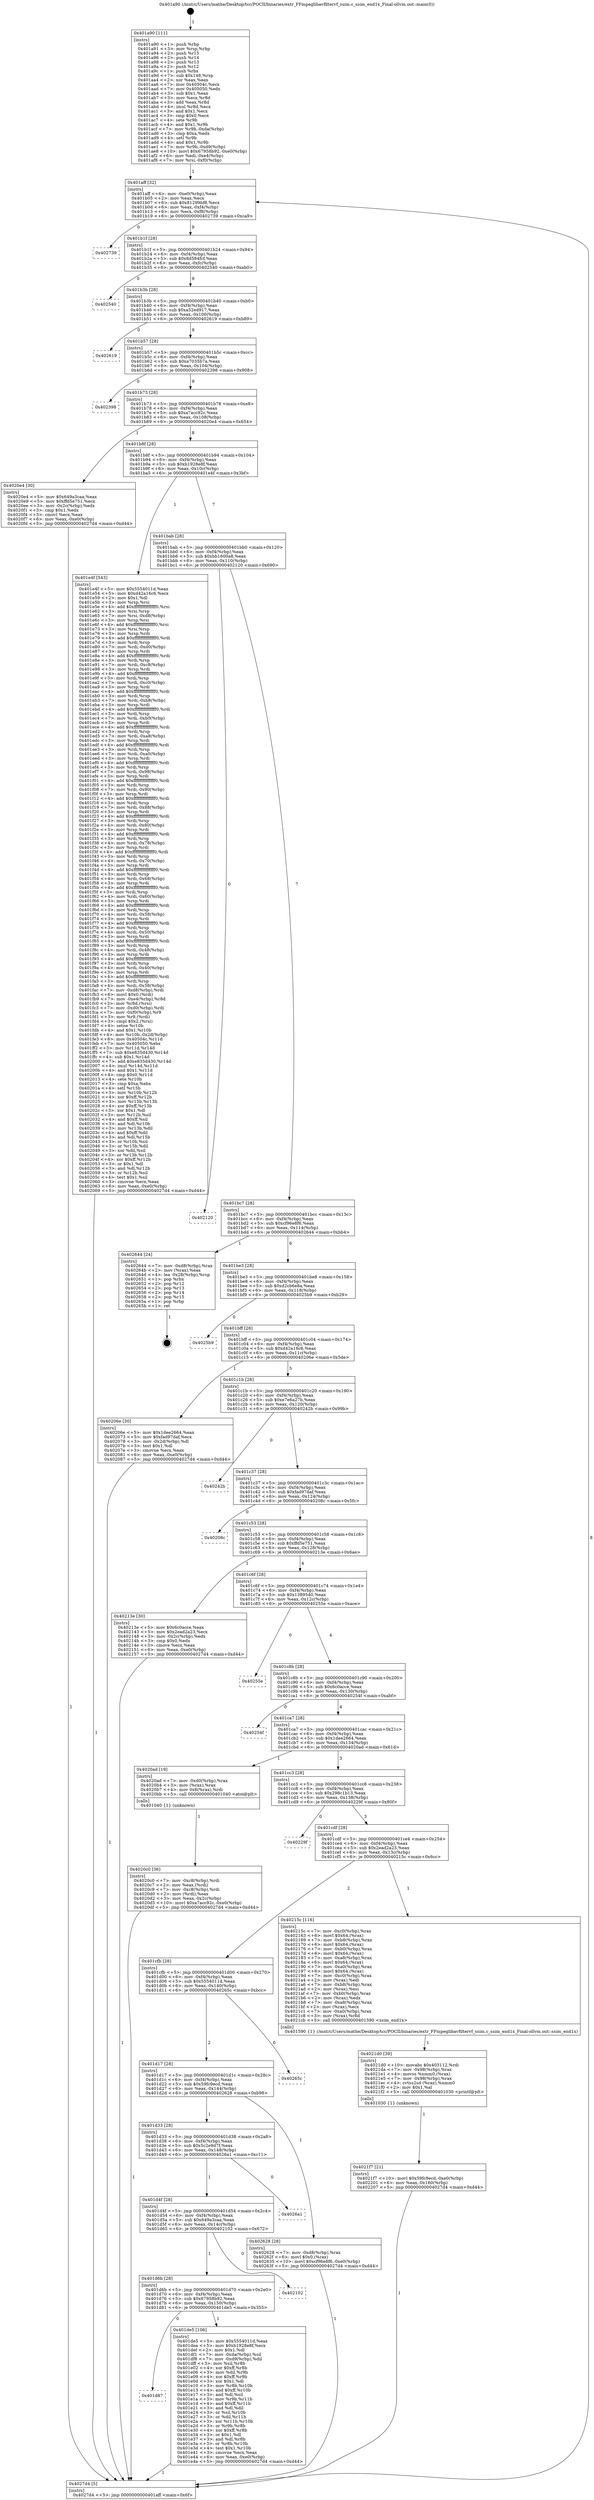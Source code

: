 digraph "0x401a90" {
  label = "0x401a90 (/mnt/c/Users/mathe/Desktop/tcc/POCII/binaries/extr_FFmpeglibavfiltervf_ssim.c_ssim_end1x_Final-ollvm.out::main(0))"
  labelloc = "t"
  node[shape=record]

  Entry [label="",width=0.3,height=0.3,shape=circle,fillcolor=black,style=filled]
  "0x401aff" [label="{
     0x401aff [32]\l
     | [instrs]\l
     &nbsp;&nbsp;0x401aff \<+6\>: mov -0xe0(%rbp),%eax\l
     &nbsp;&nbsp;0x401b05 \<+2\>: mov %eax,%ecx\l
     &nbsp;&nbsp;0x401b07 \<+6\>: sub $0x81299bf8,%ecx\l
     &nbsp;&nbsp;0x401b0d \<+6\>: mov %eax,-0xf4(%rbp)\l
     &nbsp;&nbsp;0x401b13 \<+6\>: mov %ecx,-0xf8(%rbp)\l
     &nbsp;&nbsp;0x401b19 \<+6\>: je 0000000000402739 \<main+0xca9\>\l
  }"]
  "0x402739" [label="{
     0x402739\l
  }", style=dashed]
  "0x401b1f" [label="{
     0x401b1f [28]\l
     | [instrs]\l
     &nbsp;&nbsp;0x401b1f \<+5\>: jmp 0000000000401b24 \<main+0x94\>\l
     &nbsp;&nbsp;0x401b24 \<+6\>: mov -0xf4(%rbp),%eax\l
     &nbsp;&nbsp;0x401b2a \<+5\>: sub $0x8d584fcf,%eax\l
     &nbsp;&nbsp;0x401b2f \<+6\>: mov %eax,-0xfc(%rbp)\l
     &nbsp;&nbsp;0x401b35 \<+6\>: je 0000000000402540 \<main+0xab0\>\l
  }"]
  Exit [label="",width=0.3,height=0.3,shape=circle,fillcolor=black,style=filled,peripheries=2]
  "0x402540" [label="{
     0x402540\l
  }", style=dashed]
  "0x401b3b" [label="{
     0x401b3b [28]\l
     | [instrs]\l
     &nbsp;&nbsp;0x401b3b \<+5\>: jmp 0000000000401b40 \<main+0xb0\>\l
     &nbsp;&nbsp;0x401b40 \<+6\>: mov -0xf4(%rbp),%eax\l
     &nbsp;&nbsp;0x401b46 \<+5\>: sub $0xa52ed917,%eax\l
     &nbsp;&nbsp;0x401b4b \<+6\>: mov %eax,-0x100(%rbp)\l
     &nbsp;&nbsp;0x401b51 \<+6\>: je 0000000000402619 \<main+0xb89\>\l
  }"]
  "0x4021f7" [label="{
     0x4021f7 [21]\l
     | [instrs]\l
     &nbsp;&nbsp;0x4021f7 \<+10\>: movl $0x59fc9ecd,-0xe0(%rbp)\l
     &nbsp;&nbsp;0x402201 \<+6\>: mov %eax,-0x160(%rbp)\l
     &nbsp;&nbsp;0x402207 \<+5\>: jmp 00000000004027d4 \<main+0xd44\>\l
  }"]
  "0x402619" [label="{
     0x402619\l
  }", style=dashed]
  "0x401b57" [label="{
     0x401b57 [28]\l
     | [instrs]\l
     &nbsp;&nbsp;0x401b57 \<+5\>: jmp 0000000000401b5c \<main+0xcc\>\l
     &nbsp;&nbsp;0x401b5c \<+6\>: mov -0xf4(%rbp),%eax\l
     &nbsp;&nbsp;0x401b62 \<+5\>: sub $0xa7035b7a,%eax\l
     &nbsp;&nbsp;0x401b67 \<+6\>: mov %eax,-0x104(%rbp)\l
     &nbsp;&nbsp;0x401b6d \<+6\>: je 0000000000402398 \<main+0x908\>\l
  }"]
  "0x4021d0" [label="{
     0x4021d0 [39]\l
     | [instrs]\l
     &nbsp;&nbsp;0x4021d0 \<+10\>: movabs $0x403112,%rdi\l
     &nbsp;&nbsp;0x4021da \<+7\>: mov -0x98(%rbp),%rax\l
     &nbsp;&nbsp;0x4021e1 \<+4\>: movss %xmm0,(%rax)\l
     &nbsp;&nbsp;0x4021e5 \<+7\>: mov -0x98(%rbp),%rax\l
     &nbsp;&nbsp;0x4021ec \<+4\>: cvtss2sd (%rax),%xmm0\l
     &nbsp;&nbsp;0x4021f0 \<+2\>: mov $0x1,%al\l
     &nbsp;&nbsp;0x4021f2 \<+5\>: call 0000000000401030 \<printf@plt\>\l
     | [calls]\l
     &nbsp;&nbsp;0x401030 \{1\} (unknown)\l
  }"]
  "0x402398" [label="{
     0x402398\l
  }", style=dashed]
  "0x401b73" [label="{
     0x401b73 [28]\l
     | [instrs]\l
     &nbsp;&nbsp;0x401b73 \<+5\>: jmp 0000000000401b78 \<main+0xe8\>\l
     &nbsp;&nbsp;0x401b78 \<+6\>: mov -0xf4(%rbp),%eax\l
     &nbsp;&nbsp;0x401b7e \<+5\>: sub $0xa7acc92c,%eax\l
     &nbsp;&nbsp;0x401b83 \<+6\>: mov %eax,-0x108(%rbp)\l
     &nbsp;&nbsp;0x401b89 \<+6\>: je 00000000004020e4 \<main+0x654\>\l
  }"]
  "0x4020c0" [label="{
     0x4020c0 [36]\l
     | [instrs]\l
     &nbsp;&nbsp;0x4020c0 \<+7\>: mov -0xc8(%rbp),%rdi\l
     &nbsp;&nbsp;0x4020c7 \<+2\>: mov %eax,(%rdi)\l
     &nbsp;&nbsp;0x4020c9 \<+7\>: mov -0xc8(%rbp),%rdi\l
     &nbsp;&nbsp;0x4020d0 \<+2\>: mov (%rdi),%eax\l
     &nbsp;&nbsp;0x4020d2 \<+3\>: mov %eax,-0x2c(%rbp)\l
     &nbsp;&nbsp;0x4020d5 \<+10\>: movl $0xa7acc92c,-0xe0(%rbp)\l
     &nbsp;&nbsp;0x4020df \<+5\>: jmp 00000000004027d4 \<main+0xd44\>\l
  }"]
  "0x4020e4" [label="{
     0x4020e4 [30]\l
     | [instrs]\l
     &nbsp;&nbsp;0x4020e4 \<+5\>: mov $0x649a3caa,%eax\l
     &nbsp;&nbsp;0x4020e9 \<+5\>: mov $0xffd5e751,%ecx\l
     &nbsp;&nbsp;0x4020ee \<+3\>: mov -0x2c(%rbp),%edx\l
     &nbsp;&nbsp;0x4020f1 \<+3\>: cmp $0x1,%edx\l
     &nbsp;&nbsp;0x4020f4 \<+3\>: cmovl %ecx,%eax\l
     &nbsp;&nbsp;0x4020f7 \<+6\>: mov %eax,-0xe0(%rbp)\l
     &nbsp;&nbsp;0x4020fd \<+5\>: jmp 00000000004027d4 \<main+0xd44\>\l
  }"]
  "0x401b8f" [label="{
     0x401b8f [28]\l
     | [instrs]\l
     &nbsp;&nbsp;0x401b8f \<+5\>: jmp 0000000000401b94 \<main+0x104\>\l
     &nbsp;&nbsp;0x401b94 \<+6\>: mov -0xf4(%rbp),%eax\l
     &nbsp;&nbsp;0x401b9a \<+5\>: sub $0xb1928e8f,%eax\l
     &nbsp;&nbsp;0x401b9f \<+6\>: mov %eax,-0x10c(%rbp)\l
     &nbsp;&nbsp;0x401ba5 \<+6\>: je 0000000000401e4f \<main+0x3bf\>\l
  }"]
  "0x401a90" [label="{
     0x401a90 [111]\l
     | [instrs]\l
     &nbsp;&nbsp;0x401a90 \<+1\>: push %rbp\l
     &nbsp;&nbsp;0x401a91 \<+3\>: mov %rsp,%rbp\l
     &nbsp;&nbsp;0x401a94 \<+2\>: push %r15\l
     &nbsp;&nbsp;0x401a96 \<+2\>: push %r14\l
     &nbsp;&nbsp;0x401a98 \<+2\>: push %r13\l
     &nbsp;&nbsp;0x401a9a \<+2\>: push %r12\l
     &nbsp;&nbsp;0x401a9c \<+1\>: push %rbx\l
     &nbsp;&nbsp;0x401a9d \<+7\>: sub $0x148,%rsp\l
     &nbsp;&nbsp;0x401aa4 \<+2\>: xor %eax,%eax\l
     &nbsp;&nbsp;0x401aa6 \<+7\>: mov 0x40504c,%ecx\l
     &nbsp;&nbsp;0x401aad \<+7\>: mov 0x405050,%edx\l
     &nbsp;&nbsp;0x401ab4 \<+3\>: sub $0x1,%eax\l
     &nbsp;&nbsp;0x401ab7 \<+3\>: mov %ecx,%r8d\l
     &nbsp;&nbsp;0x401aba \<+3\>: add %eax,%r8d\l
     &nbsp;&nbsp;0x401abd \<+4\>: imul %r8d,%ecx\l
     &nbsp;&nbsp;0x401ac1 \<+3\>: and $0x1,%ecx\l
     &nbsp;&nbsp;0x401ac4 \<+3\>: cmp $0x0,%ecx\l
     &nbsp;&nbsp;0x401ac7 \<+4\>: sete %r9b\l
     &nbsp;&nbsp;0x401acb \<+4\>: and $0x1,%r9b\l
     &nbsp;&nbsp;0x401acf \<+7\>: mov %r9b,-0xda(%rbp)\l
     &nbsp;&nbsp;0x401ad6 \<+3\>: cmp $0xa,%edx\l
     &nbsp;&nbsp;0x401ad9 \<+4\>: setl %r9b\l
     &nbsp;&nbsp;0x401add \<+4\>: and $0x1,%r9b\l
     &nbsp;&nbsp;0x401ae1 \<+7\>: mov %r9b,-0xd9(%rbp)\l
     &nbsp;&nbsp;0x401ae8 \<+10\>: movl $0x67958b92,-0xe0(%rbp)\l
     &nbsp;&nbsp;0x401af2 \<+6\>: mov %edi,-0xe4(%rbp)\l
     &nbsp;&nbsp;0x401af8 \<+7\>: mov %rsi,-0xf0(%rbp)\l
  }"]
  "0x401e4f" [label="{
     0x401e4f [543]\l
     | [instrs]\l
     &nbsp;&nbsp;0x401e4f \<+5\>: mov $0x5554011d,%eax\l
     &nbsp;&nbsp;0x401e54 \<+5\>: mov $0xd42a16c6,%ecx\l
     &nbsp;&nbsp;0x401e59 \<+2\>: mov $0x1,%dl\l
     &nbsp;&nbsp;0x401e5b \<+3\>: mov %rsp,%rsi\l
     &nbsp;&nbsp;0x401e5e \<+4\>: add $0xfffffffffffffff0,%rsi\l
     &nbsp;&nbsp;0x401e62 \<+3\>: mov %rsi,%rsp\l
     &nbsp;&nbsp;0x401e65 \<+7\>: mov %rsi,-0xd8(%rbp)\l
     &nbsp;&nbsp;0x401e6c \<+3\>: mov %rsp,%rsi\l
     &nbsp;&nbsp;0x401e6f \<+4\>: add $0xfffffffffffffff0,%rsi\l
     &nbsp;&nbsp;0x401e73 \<+3\>: mov %rsi,%rsp\l
     &nbsp;&nbsp;0x401e76 \<+3\>: mov %rsp,%rdi\l
     &nbsp;&nbsp;0x401e79 \<+4\>: add $0xfffffffffffffff0,%rdi\l
     &nbsp;&nbsp;0x401e7d \<+3\>: mov %rdi,%rsp\l
     &nbsp;&nbsp;0x401e80 \<+7\>: mov %rdi,-0xd0(%rbp)\l
     &nbsp;&nbsp;0x401e87 \<+3\>: mov %rsp,%rdi\l
     &nbsp;&nbsp;0x401e8a \<+4\>: add $0xfffffffffffffff0,%rdi\l
     &nbsp;&nbsp;0x401e8e \<+3\>: mov %rdi,%rsp\l
     &nbsp;&nbsp;0x401e91 \<+7\>: mov %rdi,-0xc8(%rbp)\l
     &nbsp;&nbsp;0x401e98 \<+3\>: mov %rsp,%rdi\l
     &nbsp;&nbsp;0x401e9b \<+4\>: add $0xfffffffffffffff0,%rdi\l
     &nbsp;&nbsp;0x401e9f \<+3\>: mov %rdi,%rsp\l
     &nbsp;&nbsp;0x401ea2 \<+7\>: mov %rdi,-0xc0(%rbp)\l
     &nbsp;&nbsp;0x401ea9 \<+3\>: mov %rsp,%rdi\l
     &nbsp;&nbsp;0x401eac \<+4\>: add $0xfffffffffffffff0,%rdi\l
     &nbsp;&nbsp;0x401eb0 \<+3\>: mov %rdi,%rsp\l
     &nbsp;&nbsp;0x401eb3 \<+7\>: mov %rdi,-0xb8(%rbp)\l
     &nbsp;&nbsp;0x401eba \<+3\>: mov %rsp,%rdi\l
     &nbsp;&nbsp;0x401ebd \<+4\>: add $0xfffffffffffffff0,%rdi\l
     &nbsp;&nbsp;0x401ec1 \<+3\>: mov %rdi,%rsp\l
     &nbsp;&nbsp;0x401ec4 \<+7\>: mov %rdi,-0xb0(%rbp)\l
     &nbsp;&nbsp;0x401ecb \<+3\>: mov %rsp,%rdi\l
     &nbsp;&nbsp;0x401ece \<+4\>: add $0xfffffffffffffff0,%rdi\l
     &nbsp;&nbsp;0x401ed2 \<+3\>: mov %rdi,%rsp\l
     &nbsp;&nbsp;0x401ed5 \<+7\>: mov %rdi,-0xa8(%rbp)\l
     &nbsp;&nbsp;0x401edc \<+3\>: mov %rsp,%rdi\l
     &nbsp;&nbsp;0x401edf \<+4\>: add $0xfffffffffffffff0,%rdi\l
     &nbsp;&nbsp;0x401ee3 \<+3\>: mov %rdi,%rsp\l
     &nbsp;&nbsp;0x401ee6 \<+7\>: mov %rdi,-0xa0(%rbp)\l
     &nbsp;&nbsp;0x401eed \<+3\>: mov %rsp,%rdi\l
     &nbsp;&nbsp;0x401ef0 \<+4\>: add $0xfffffffffffffff0,%rdi\l
     &nbsp;&nbsp;0x401ef4 \<+3\>: mov %rdi,%rsp\l
     &nbsp;&nbsp;0x401ef7 \<+7\>: mov %rdi,-0x98(%rbp)\l
     &nbsp;&nbsp;0x401efe \<+3\>: mov %rsp,%rdi\l
     &nbsp;&nbsp;0x401f01 \<+4\>: add $0xfffffffffffffff0,%rdi\l
     &nbsp;&nbsp;0x401f05 \<+3\>: mov %rdi,%rsp\l
     &nbsp;&nbsp;0x401f08 \<+7\>: mov %rdi,-0x90(%rbp)\l
     &nbsp;&nbsp;0x401f0f \<+3\>: mov %rsp,%rdi\l
     &nbsp;&nbsp;0x401f12 \<+4\>: add $0xfffffffffffffff0,%rdi\l
     &nbsp;&nbsp;0x401f16 \<+3\>: mov %rdi,%rsp\l
     &nbsp;&nbsp;0x401f19 \<+7\>: mov %rdi,-0x88(%rbp)\l
     &nbsp;&nbsp;0x401f20 \<+3\>: mov %rsp,%rdi\l
     &nbsp;&nbsp;0x401f23 \<+4\>: add $0xfffffffffffffff0,%rdi\l
     &nbsp;&nbsp;0x401f27 \<+3\>: mov %rdi,%rsp\l
     &nbsp;&nbsp;0x401f2a \<+4\>: mov %rdi,-0x80(%rbp)\l
     &nbsp;&nbsp;0x401f2e \<+3\>: mov %rsp,%rdi\l
     &nbsp;&nbsp;0x401f31 \<+4\>: add $0xfffffffffffffff0,%rdi\l
     &nbsp;&nbsp;0x401f35 \<+3\>: mov %rdi,%rsp\l
     &nbsp;&nbsp;0x401f38 \<+4\>: mov %rdi,-0x78(%rbp)\l
     &nbsp;&nbsp;0x401f3c \<+3\>: mov %rsp,%rdi\l
     &nbsp;&nbsp;0x401f3f \<+4\>: add $0xfffffffffffffff0,%rdi\l
     &nbsp;&nbsp;0x401f43 \<+3\>: mov %rdi,%rsp\l
     &nbsp;&nbsp;0x401f46 \<+4\>: mov %rdi,-0x70(%rbp)\l
     &nbsp;&nbsp;0x401f4a \<+3\>: mov %rsp,%rdi\l
     &nbsp;&nbsp;0x401f4d \<+4\>: add $0xfffffffffffffff0,%rdi\l
     &nbsp;&nbsp;0x401f51 \<+3\>: mov %rdi,%rsp\l
     &nbsp;&nbsp;0x401f54 \<+4\>: mov %rdi,-0x68(%rbp)\l
     &nbsp;&nbsp;0x401f58 \<+3\>: mov %rsp,%rdi\l
     &nbsp;&nbsp;0x401f5b \<+4\>: add $0xfffffffffffffff0,%rdi\l
     &nbsp;&nbsp;0x401f5f \<+3\>: mov %rdi,%rsp\l
     &nbsp;&nbsp;0x401f62 \<+4\>: mov %rdi,-0x60(%rbp)\l
     &nbsp;&nbsp;0x401f66 \<+3\>: mov %rsp,%rdi\l
     &nbsp;&nbsp;0x401f69 \<+4\>: add $0xfffffffffffffff0,%rdi\l
     &nbsp;&nbsp;0x401f6d \<+3\>: mov %rdi,%rsp\l
     &nbsp;&nbsp;0x401f70 \<+4\>: mov %rdi,-0x58(%rbp)\l
     &nbsp;&nbsp;0x401f74 \<+3\>: mov %rsp,%rdi\l
     &nbsp;&nbsp;0x401f77 \<+4\>: add $0xfffffffffffffff0,%rdi\l
     &nbsp;&nbsp;0x401f7b \<+3\>: mov %rdi,%rsp\l
     &nbsp;&nbsp;0x401f7e \<+4\>: mov %rdi,-0x50(%rbp)\l
     &nbsp;&nbsp;0x401f82 \<+3\>: mov %rsp,%rdi\l
     &nbsp;&nbsp;0x401f85 \<+4\>: add $0xfffffffffffffff0,%rdi\l
     &nbsp;&nbsp;0x401f89 \<+3\>: mov %rdi,%rsp\l
     &nbsp;&nbsp;0x401f8c \<+4\>: mov %rdi,-0x48(%rbp)\l
     &nbsp;&nbsp;0x401f90 \<+3\>: mov %rsp,%rdi\l
     &nbsp;&nbsp;0x401f93 \<+4\>: add $0xfffffffffffffff0,%rdi\l
     &nbsp;&nbsp;0x401f97 \<+3\>: mov %rdi,%rsp\l
     &nbsp;&nbsp;0x401f9a \<+4\>: mov %rdi,-0x40(%rbp)\l
     &nbsp;&nbsp;0x401f9e \<+3\>: mov %rsp,%rdi\l
     &nbsp;&nbsp;0x401fa1 \<+4\>: add $0xfffffffffffffff0,%rdi\l
     &nbsp;&nbsp;0x401fa5 \<+3\>: mov %rdi,%rsp\l
     &nbsp;&nbsp;0x401fa8 \<+4\>: mov %rdi,-0x38(%rbp)\l
     &nbsp;&nbsp;0x401fac \<+7\>: mov -0xd8(%rbp),%rdi\l
     &nbsp;&nbsp;0x401fb3 \<+6\>: movl $0x0,(%rdi)\l
     &nbsp;&nbsp;0x401fb9 \<+7\>: mov -0xe4(%rbp),%r8d\l
     &nbsp;&nbsp;0x401fc0 \<+3\>: mov %r8d,(%rsi)\l
     &nbsp;&nbsp;0x401fc3 \<+7\>: mov -0xd0(%rbp),%rdi\l
     &nbsp;&nbsp;0x401fca \<+7\>: mov -0xf0(%rbp),%r9\l
     &nbsp;&nbsp;0x401fd1 \<+3\>: mov %r9,(%rdi)\l
     &nbsp;&nbsp;0x401fd4 \<+3\>: cmpl $0x2,(%rsi)\l
     &nbsp;&nbsp;0x401fd7 \<+4\>: setne %r10b\l
     &nbsp;&nbsp;0x401fdb \<+4\>: and $0x1,%r10b\l
     &nbsp;&nbsp;0x401fdf \<+4\>: mov %r10b,-0x2d(%rbp)\l
     &nbsp;&nbsp;0x401fe3 \<+8\>: mov 0x40504c,%r11d\l
     &nbsp;&nbsp;0x401feb \<+7\>: mov 0x405050,%ebx\l
     &nbsp;&nbsp;0x401ff2 \<+3\>: mov %r11d,%r14d\l
     &nbsp;&nbsp;0x401ff5 \<+7\>: sub $0xe835d430,%r14d\l
     &nbsp;&nbsp;0x401ffc \<+4\>: sub $0x1,%r14d\l
     &nbsp;&nbsp;0x402000 \<+7\>: add $0xe835d430,%r14d\l
     &nbsp;&nbsp;0x402007 \<+4\>: imul %r14d,%r11d\l
     &nbsp;&nbsp;0x40200b \<+4\>: and $0x1,%r11d\l
     &nbsp;&nbsp;0x40200f \<+4\>: cmp $0x0,%r11d\l
     &nbsp;&nbsp;0x402013 \<+4\>: sete %r10b\l
     &nbsp;&nbsp;0x402017 \<+3\>: cmp $0xa,%ebx\l
     &nbsp;&nbsp;0x40201a \<+4\>: setl %r15b\l
     &nbsp;&nbsp;0x40201e \<+3\>: mov %r10b,%r12b\l
     &nbsp;&nbsp;0x402021 \<+4\>: xor $0xff,%r12b\l
     &nbsp;&nbsp;0x402025 \<+3\>: mov %r15b,%r13b\l
     &nbsp;&nbsp;0x402028 \<+4\>: xor $0xff,%r13b\l
     &nbsp;&nbsp;0x40202c \<+3\>: xor $0x1,%dl\l
     &nbsp;&nbsp;0x40202f \<+3\>: mov %r12b,%sil\l
     &nbsp;&nbsp;0x402032 \<+4\>: and $0xff,%sil\l
     &nbsp;&nbsp;0x402036 \<+3\>: and %dl,%r10b\l
     &nbsp;&nbsp;0x402039 \<+3\>: mov %r13b,%dil\l
     &nbsp;&nbsp;0x40203c \<+4\>: and $0xff,%dil\l
     &nbsp;&nbsp;0x402040 \<+3\>: and %dl,%r15b\l
     &nbsp;&nbsp;0x402043 \<+3\>: or %r10b,%sil\l
     &nbsp;&nbsp;0x402046 \<+3\>: or %r15b,%dil\l
     &nbsp;&nbsp;0x402049 \<+3\>: xor %dil,%sil\l
     &nbsp;&nbsp;0x40204c \<+3\>: or %r13b,%r12b\l
     &nbsp;&nbsp;0x40204f \<+4\>: xor $0xff,%r12b\l
     &nbsp;&nbsp;0x402053 \<+3\>: or $0x1,%dl\l
     &nbsp;&nbsp;0x402056 \<+3\>: and %dl,%r12b\l
     &nbsp;&nbsp;0x402059 \<+3\>: or %r12b,%sil\l
     &nbsp;&nbsp;0x40205c \<+4\>: test $0x1,%sil\l
     &nbsp;&nbsp;0x402060 \<+3\>: cmovne %ecx,%eax\l
     &nbsp;&nbsp;0x402063 \<+6\>: mov %eax,-0xe0(%rbp)\l
     &nbsp;&nbsp;0x402069 \<+5\>: jmp 00000000004027d4 \<main+0xd44\>\l
  }"]
  "0x401bab" [label="{
     0x401bab [28]\l
     | [instrs]\l
     &nbsp;&nbsp;0x401bab \<+5\>: jmp 0000000000401bb0 \<main+0x120\>\l
     &nbsp;&nbsp;0x401bb0 \<+6\>: mov -0xf4(%rbp),%eax\l
     &nbsp;&nbsp;0x401bb6 \<+5\>: sub $0xbb1600a8,%eax\l
     &nbsp;&nbsp;0x401bbb \<+6\>: mov %eax,-0x110(%rbp)\l
     &nbsp;&nbsp;0x401bc1 \<+6\>: je 0000000000402120 \<main+0x690\>\l
  }"]
  "0x4027d4" [label="{
     0x4027d4 [5]\l
     | [instrs]\l
     &nbsp;&nbsp;0x4027d4 \<+5\>: jmp 0000000000401aff \<main+0x6f\>\l
  }"]
  "0x402120" [label="{
     0x402120\l
  }", style=dashed]
  "0x401bc7" [label="{
     0x401bc7 [28]\l
     | [instrs]\l
     &nbsp;&nbsp;0x401bc7 \<+5\>: jmp 0000000000401bcc \<main+0x13c\>\l
     &nbsp;&nbsp;0x401bcc \<+6\>: mov -0xf4(%rbp),%eax\l
     &nbsp;&nbsp;0x401bd2 \<+5\>: sub $0xcf96e8f6,%eax\l
     &nbsp;&nbsp;0x401bd7 \<+6\>: mov %eax,-0x114(%rbp)\l
     &nbsp;&nbsp;0x401bdd \<+6\>: je 0000000000402644 \<main+0xbb4\>\l
  }"]
  "0x401d87" [label="{
     0x401d87\l
  }", style=dashed]
  "0x402644" [label="{
     0x402644 [24]\l
     | [instrs]\l
     &nbsp;&nbsp;0x402644 \<+7\>: mov -0xd8(%rbp),%rax\l
     &nbsp;&nbsp;0x40264b \<+2\>: mov (%rax),%eax\l
     &nbsp;&nbsp;0x40264d \<+4\>: lea -0x28(%rbp),%rsp\l
     &nbsp;&nbsp;0x402651 \<+1\>: pop %rbx\l
     &nbsp;&nbsp;0x402652 \<+2\>: pop %r12\l
     &nbsp;&nbsp;0x402654 \<+2\>: pop %r13\l
     &nbsp;&nbsp;0x402656 \<+2\>: pop %r14\l
     &nbsp;&nbsp;0x402658 \<+2\>: pop %r15\l
     &nbsp;&nbsp;0x40265a \<+1\>: pop %rbp\l
     &nbsp;&nbsp;0x40265b \<+1\>: ret\l
  }"]
  "0x401be3" [label="{
     0x401be3 [28]\l
     | [instrs]\l
     &nbsp;&nbsp;0x401be3 \<+5\>: jmp 0000000000401be8 \<main+0x158\>\l
     &nbsp;&nbsp;0x401be8 \<+6\>: mov -0xf4(%rbp),%eax\l
     &nbsp;&nbsp;0x401bee \<+5\>: sub $0xd2cb6e8a,%eax\l
     &nbsp;&nbsp;0x401bf3 \<+6\>: mov %eax,-0x118(%rbp)\l
     &nbsp;&nbsp;0x401bf9 \<+6\>: je 00000000004025b9 \<main+0xb29\>\l
  }"]
  "0x401de5" [label="{
     0x401de5 [106]\l
     | [instrs]\l
     &nbsp;&nbsp;0x401de5 \<+5\>: mov $0x5554011d,%eax\l
     &nbsp;&nbsp;0x401dea \<+5\>: mov $0xb1928e8f,%ecx\l
     &nbsp;&nbsp;0x401def \<+2\>: mov $0x1,%dl\l
     &nbsp;&nbsp;0x401df1 \<+7\>: mov -0xda(%rbp),%sil\l
     &nbsp;&nbsp;0x401df8 \<+7\>: mov -0xd9(%rbp),%dil\l
     &nbsp;&nbsp;0x401dff \<+3\>: mov %sil,%r8b\l
     &nbsp;&nbsp;0x401e02 \<+4\>: xor $0xff,%r8b\l
     &nbsp;&nbsp;0x401e06 \<+3\>: mov %dil,%r9b\l
     &nbsp;&nbsp;0x401e09 \<+4\>: xor $0xff,%r9b\l
     &nbsp;&nbsp;0x401e0d \<+3\>: xor $0x1,%dl\l
     &nbsp;&nbsp;0x401e10 \<+3\>: mov %r8b,%r10b\l
     &nbsp;&nbsp;0x401e13 \<+4\>: and $0xff,%r10b\l
     &nbsp;&nbsp;0x401e17 \<+3\>: and %dl,%sil\l
     &nbsp;&nbsp;0x401e1a \<+3\>: mov %r9b,%r11b\l
     &nbsp;&nbsp;0x401e1d \<+4\>: and $0xff,%r11b\l
     &nbsp;&nbsp;0x401e21 \<+3\>: and %dl,%dil\l
     &nbsp;&nbsp;0x401e24 \<+3\>: or %sil,%r10b\l
     &nbsp;&nbsp;0x401e27 \<+3\>: or %dil,%r11b\l
     &nbsp;&nbsp;0x401e2a \<+3\>: xor %r11b,%r10b\l
     &nbsp;&nbsp;0x401e2d \<+3\>: or %r9b,%r8b\l
     &nbsp;&nbsp;0x401e30 \<+4\>: xor $0xff,%r8b\l
     &nbsp;&nbsp;0x401e34 \<+3\>: or $0x1,%dl\l
     &nbsp;&nbsp;0x401e37 \<+3\>: and %dl,%r8b\l
     &nbsp;&nbsp;0x401e3a \<+3\>: or %r8b,%r10b\l
     &nbsp;&nbsp;0x401e3d \<+4\>: test $0x1,%r10b\l
     &nbsp;&nbsp;0x401e41 \<+3\>: cmovne %ecx,%eax\l
     &nbsp;&nbsp;0x401e44 \<+6\>: mov %eax,-0xe0(%rbp)\l
     &nbsp;&nbsp;0x401e4a \<+5\>: jmp 00000000004027d4 \<main+0xd44\>\l
  }"]
  "0x4025b9" [label="{
     0x4025b9\l
  }", style=dashed]
  "0x401bff" [label="{
     0x401bff [28]\l
     | [instrs]\l
     &nbsp;&nbsp;0x401bff \<+5\>: jmp 0000000000401c04 \<main+0x174\>\l
     &nbsp;&nbsp;0x401c04 \<+6\>: mov -0xf4(%rbp),%eax\l
     &nbsp;&nbsp;0x401c0a \<+5\>: sub $0xd42a16c6,%eax\l
     &nbsp;&nbsp;0x401c0f \<+6\>: mov %eax,-0x11c(%rbp)\l
     &nbsp;&nbsp;0x401c15 \<+6\>: je 000000000040206e \<main+0x5de\>\l
  }"]
  "0x401d6b" [label="{
     0x401d6b [28]\l
     | [instrs]\l
     &nbsp;&nbsp;0x401d6b \<+5\>: jmp 0000000000401d70 \<main+0x2e0\>\l
     &nbsp;&nbsp;0x401d70 \<+6\>: mov -0xf4(%rbp),%eax\l
     &nbsp;&nbsp;0x401d76 \<+5\>: sub $0x67958b92,%eax\l
     &nbsp;&nbsp;0x401d7b \<+6\>: mov %eax,-0x150(%rbp)\l
     &nbsp;&nbsp;0x401d81 \<+6\>: je 0000000000401de5 \<main+0x355\>\l
  }"]
  "0x40206e" [label="{
     0x40206e [30]\l
     | [instrs]\l
     &nbsp;&nbsp;0x40206e \<+5\>: mov $0x1dee2664,%eax\l
     &nbsp;&nbsp;0x402073 \<+5\>: mov $0xfad97daf,%ecx\l
     &nbsp;&nbsp;0x402078 \<+3\>: mov -0x2d(%rbp),%dl\l
     &nbsp;&nbsp;0x40207b \<+3\>: test $0x1,%dl\l
     &nbsp;&nbsp;0x40207e \<+3\>: cmovne %ecx,%eax\l
     &nbsp;&nbsp;0x402081 \<+6\>: mov %eax,-0xe0(%rbp)\l
     &nbsp;&nbsp;0x402087 \<+5\>: jmp 00000000004027d4 \<main+0xd44\>\l
  }"]
  "0x401c1b" [label="{
     0x401c1b [28]\l
     | [instrs]\l
     &nbsp;&nbsp;0x401c1b \<+5\>: jmp 0000000000401c20 \<main+0x190\>\l
     &nbsp;&nbsp;0x401c20 \<+6\>: mov -0xf4(%rbp),%eax\l
     &nbsp;&nbsp;0x401c26 \<+5\>: sub $0xe7e6a27b,%eax\l
     &nbsp;&nbsp;0x401c2b \<+6\>: mov %eax,-0x120(%rbp)\l
     &nbsp;&nbsp;0x401c31 \<+6\>: je 000000000040242b \<main+0x99b\>\l
  }"]
  "0x402102" [label="{
     0x402102\l
  }", style=dashed]
  "0x40242b" [label="{
     0x40242b\l
  }", style=dashed]
  "0x401c37" [label="{
     0x401c37 [28]\l
     | [instrs]\l
     &nbsp;&nbsp;0x401c37 \<+5\>: jmp 0000000000401c3c \<main+0x1ac\>\l
     &nbsp;&nbsp;0x401c3c \<+6\>: mov -0xf4(%rbp),%eax\l
     &nbsp;&nbsp;0x401c42 \<+5\>: sub $0xfad97daf,%eax\l
     &nbsp;&nbsp;0x401c47 \<+6\>: mov %eax,-0x124(%rbp)\l
     &nbsp;&nbsp;0x401c4d \<+6\>: je 000000000040208c \<main+0x5fc\>\l
  }"]
  "0x401d4f" [label="{
     0x401d4f [28]\l
     | [instrs]\l
     &nbsp;&nbsp;0x401d4f \<+5\>: jmp 0000000000401d54 \<main+0x2c4\>\l
     &nbsp;&nbsp;0x401d54 \<+6\>: mov -0xf4(%rbp),%eax\l
     &nbsp;&nbsp;0x401d5a \<+5\>: sub $0x649a3caa,%eax\l
     &nbsp;&nbsp;0x401d5f \<+6\>: mov %eax,-0x14c(%rbp)\l
     &nbsp;&nbsp;0x401d65 \<+6\>: je 0000000000402102 \<main+0x672\>\l
  }"]
  "0x40208c" [label="{
     0x40208c\l
  }", style=dashed]
  "0x401c53" [label="{
     0x401c53 [28]\l
     | [instrs]\l
     &nbsp;&nbsp;0x401c53 \<+5\>: jmp 0000000000401c58 \<main+0x1c8\>\l
     &nbsp;&nbsp;0x401c58 \<+6\>: mov -0xf4(%rbp),%eax\l
     &nbsp;&nbsp;0x401c5e \<+5\>: sub $0xffd5e751,%eax\l
     &nbsp;&nbsp;0x401c63 \<+6\>: mov %eax,-0x128(%rbp)\l
     &nbsp;&nbsp;0x401c69 \<+6\>: je 000000000040213e \<main+0x6ae\>\l
  }"]
  "0x4026a1" [label="{
     0x4026a1\l
  }", style=dashed]
  "0x40213e" [label="{
     0x40213e [30]\l
     | [instrs]\l
     &nbsp;&nbsp;0x40213e \<+5\>: mov $0x6c0acce,%eax\l
     &nbsp;&nbsp;0x402143 \<+5\>: mov $0x2ead2a23,%ecx\l
     &nbsp;&nbsp;0x402148 \<+3\>: mov -0x2c(%rbp),%edx\l
     &nbsp;&nbsp;0x40214b \<+3\>: cmp $0x0,%edx\l
     &nbsp;&nbsp;0x40214e \<+3\>: cmove %ecx,%eax\l
     &nbsp;&nbsp;0x402151 \<+6\>: mov %eax,-0xe0(%rbp)\l
     &nbsp;&nbsp;0x402157 \<+5\>: jmp 00000000004027d4 \<main+0xd44\>\l
  }"]
  "0x401c6f" [label="{
     0x401c6f [28]\l
     | [instrs]\l
     &nbsp;&nbsp;0x401c6f \<+5\>: jmp 0000000000401c74 \<main+0x1e4\>\l
     &nbsp;&nbsp;0x401c74 \<+6\>: mov -0xf4(%rbp),%eax\l
     &nbsp;&nbsp;0x401c7a \<+5\>: sub $0x1389540,%eax\l
     &nbsp;&nbsp;0x401c7f \<+6\>: mov %eax,-0x12c(%rbp)\l
     &nbsp;&nbsp;0x401c85 \<+6\>: je 000000000040255e \<main+0xace\>\l
  }"]
  "0x401d33" [label="{
     0x401d33 [28]\l
     | [instrs]\l
     &nbsp;&nbsp;0x401d33 \<+5\>: jmp 0000000000401d38 \<main+0x2a8\>\l
     &nbsp;&nbsp;0x401d38 \<+6\>: mov -0xf4(%rbp),%eax\l
     &nbsp;&nbsp;0x401d3e \<+5\>: sub $0x5c2e9d7f,%eax\l
     &nbsp;&nbsp;0x401d43 \<+6\>: mov %eax,-0x148(%rbp)\l
     &nbsp;&nbsp;0x401d49 \<+6\>: je 00000000004026a1 \<main+0xc11\>\l
  }"]
  "0x40255e" [label="{
     0x40255e\l
  }", style=dashed]
  "0x401c8b" [label="{
     0x401c8b [28]\l
     | [instrs]\l
     &nbsp;&nbsp;0x401c8b \<+5\>: jmp 0000000000401c90 \<main+0x200\>\l
     &nbsp;&nbsp;0x401c90 \<+6\>: mov -0xf4(%rbp),%eax\l
     &nbsp;&nbsp;0x401c96 \<+5\>: sub $0x6c0acce,%eax\l
     &nbsp;&nbsp;0x401c9b \<+6\>: mov %eax,-0x130(%rbp)\l
     &nbsp;&nbsp;0x401ca1 \<+6\>: je 000000000040254f \<main+0xabf\>\l
  }"]
  "0x402628" [label="{
     0x402628 [28]\l
     | [instrs]\l
     &nbsp;&nbsp;0x402628 \<+7\>: mov -0xd8(%rbp),%rax\l
     &nbsp;&nbsp;0x40262f \<+6\>: movl $0x0,(%rax)\l
     &nbsp;&nbsp;0x402635 \<+10\>: movl $0xcf96e8f6,-0xe0(%rbp)\l
     &nbsp;&nbsp;0x40263f \<+5\>: jmp 00000000004027d4 \<main+0xd44\>\l
  }"]
  "0x40254f" [label="{
     0x40254f\l
  }", style=dashed]
  "0x401ca7" [label="{
     0x401ca7 [28]\l
     | [instrs]\l
     &nbsp;&nbsp;0x401ca7 \<+5\>: jmp 0000000000401cac \<main+0x21c\>\l
     &nbsp;&nbsp;0x401cac \<+6\>: mov -0xf4(%rbp),%eax\l
     &nbsp;&nbsp;0x401cb2 \<+5\>: sub $0x1dee2664,%eax\l
     &nbsp;&nbsp;0x401cb7 \<+6\>: mov %eax,-0x134(%rbp)\l
     &nbsp;&nbsp;0x401cbd \<+6\>: je 00000000004020ad \<main+0x61d\>\l
  }"]
  "0x401d17" [label="{
     0x401d17 [28]\l
     | [instrs]\l
     &nbsp;&nbsp;0x401d17 \<+5\>: jmp 0000000000401d1c \<main+0x28c\>\l
     &nbsp;&nbsp;0x401d1c \<+6\>: mov -0xf4(%rbp),%eax\l
     &nbsp;&nbsp;0x401d22 \<+5\>: sub $0x59fc9ecd,%eax\l
     &nbsp;&nbsp;0x401d27 \<+6\>: mov %eax,-0x144(%rbp)\l
     &nbsp;&nbsp;0x401d2d \<+6\>: je 0000000000402628 \<main+0xb98\>\l
  }"]
  "0x4020ad" [label="{
     0x4020ad [19]\l
     | [instrs]\l
     &nbsp;&nbsp;0x4020ad \<+7\>: mov -0xd0(%rbp),%rax\l
     &nbsp;&nbsp;0x4020b4 \<+3\>: mov (%rax),%rax\l
     &nbsp;&nbsp;0x4020b7 \<+4\>: mov 0x8(%rax),%rdi\l
     &nbsp;&nbsp;0x4020bb \<+5\>: call 0000000000401040 \<atoi@plt\>\l
     | [calls]\l
     &nbsp;&nbsp;0x401040 \{1\} (unknown)\l
  }"]
  "0x401cc3" [label="{
     0x401cc3 [28]\l
     | [instrs]\l
     &nbsp;&nbsp;0x401cc3 \<+5\>: jmp 0000000000401cc8 \<main+0x238\>\l
     &nbsp;&nbsp;0x401cc8 \<+6\>: mov -0xf4(%rbp),%eax\l
     &nbsp;&nbsp;0x401cce \<+5\>: sub $0x298c1b13,%eax\l
     &nbsp;&nbsp;0x401cd3 \<+6\>: mov %eax,-0x138(%rbp)\l
     &nbsp;&nbsp;0x401cd9 \<+6\>: je 000000000040229f \<main+0x80f\>\l
  }"]
  "0x40265c" [label="{
     0x40265c\l
  }", style=dashed]
  "0x40229f" [label="{
     0x40229f\l
  }", style=dashed]
  "0x401cdf" [label="{
     0x401cdf [28]\l
     | [instrs]\l
     &nbsp;&nbsp;0x401cdf \<+5\>: jmp 0000000000401ce4 \<main+0x254\>\l
     &nbsp;&nbsp;0x401ce4 \<+6\>: mov -0xf4(%rbp),%eax\l
     &nbsp;&nbsp;0x401cea \<+5\>: sub $0x2ead2a23,%eax\l
     &nbsp;&nbsp;0x401cef \<+6\>: mov %eax,-0x13c(%rbp)\l
     &nbsp;&nbsp;0x401cf5 \<+6\>: je 000000000040215c \<main+0x6cc\>\l
  }"]
  "0x401cfb" [label="{
     0x401cfb [28]\l
     | [instrs]\l
     &nbsp;&nbsp;0x401cfb \<+5\>: jmp 0000000000401d00 \<main+0x270\>\l
     &nbsp;&nbsp;0x401d00 \<+6\>: mov -0xf4(%rbp),%eax\l
     &nbsp;&nbsp;0x401d06 \<+5\>: sub $0x5554011d,%eax\l
     &nbsp;&nbsp;0x401d0b \<+6\>: mov %eax,-0x140(%rbp)\l
     &nbsp;&nbsp;0x401d11 \<+6\>: je 000000000040265c \<main+0xbcc\>\l
  }"]
  "0x40215c" [label="{
     0x40215c [116]\l
     | [instrs]\l
     &nbsp;&nbsp;0x40215c \<+7\>: mov -0xc0(%rbp),%rax\l
     &nbsp;&nbsp;0x402163 \<+6\>: movl $0x64,(%rax)\l
     &nbsp;&nbsp;0x402169 \<+7\>: mov -0xb8(%rbp),%rax\l
     &nbsp;&nbsp;0x402170 \<+6\>: movl $0x64,(%rax)\l
     &nbsp;&nbsp;0x402176 \<+7\>: mov -0xb0(%rbp),%rax\l
     &nbsp;&nbsp;0x40217d \<+6\>: movl $0x64,(%rax)\l
     &nbsp;&nbsp;0x402183 \<+7\>: mov -0xa8(%rbp),%rax\l
     &nbsp;&nbsp;0x40218a \<+6\>: movl $0x64,(%rax)\l
     &nbsp;&nbsp;0x402190 \<+7\>: mov -0xa0(%rbp),%rax\l
     &nbsp;&nbsp;0x402197 \<+6\>: movl $0x64,(%rax)\l
     &nbsp;&nbsp;0x40219d \<+7\>: mov -0xc0(%rbp),%rax\l
     &nbsp;&nbsp;0x4021a4 \<+2\>: mov (%rax),%edi\l
     &nbsp;&nbsp;0x4021a6 \<+7\>: mov -0xb8(%rbp),%rax\l
     &nbsp;&nbsp;0x4021ad \<+2\>: mov (%rax),%esi\l
     &nbsp;&nbsp;0x4021af \<+7\>: mov -0xb0(%rbp),%rax\l
     &nbsp;&nbsp;0x4021b6 \<+2\>: mov (%rax),%edx\l
     &nbsp;&nbsp;0x4021b8 \<+7\>: mov -0xa8(%rbp),%rax\l
     &nbsp;&nbsp;0x4021bf \<+2\>: mov (%rax),%ecx\l
     &nbsp;&nbsp;0x4021c1 \<+7\>: mov -0xa0(%rbp),%rax\l
     &nbsp;&nbsp;0x4021c8 \<+3\>: mov (%rax),%r8d\l
     &nbsp;&nbsp;0x4021cb \<+5\>: call 0000000000401590 \<ssim_end1x\>\l
     | [calls]\l
     &nbsp;&nbsp;0x401590 \{1\} (/mnt/c/Users/mathe/Desktop/tcc/POCII/binaries/extr_FFmpeglibavfiltervf_ssim.c_ssim_end1x_Final-ollvm.out::ssim_end1x)\l
  }"]
  Entry -> "0x401a90" [label=" 1"]
  "0x401aff" -> "0x402739" [label=" 0"]
  "0x401aff" -> "0x401b1f" [label=" 9"]
  "0x402644" -> Exit [label=" 1"]
  "0x401b1f" -> "0x402540" [label=" 0"]
  "0x401b1f" -> "0x401b3b" [label=" 9"]
  "0x402628" -> "0x4027d4" [label=" 1"]
  "0x401b3b" -> "0x402619" [label=" 0"]
  "0x401b3b" -> "0x401b57" [label=" 9"]
  "0x4021f7" -> "0x4027d4" [label=" 1"]
  "0x401b57" -> "0x402398" [label=" 0"]
  "0x401b57" -> "0x401b73" [label=" 9"]
  "0x4021d0" -> "0x4021f7" [label=" 1"]
  "0x401b73" -> "0x4020e4" [label=" 1"]
  "0x401b73" -> "0x401b8f" [label=" 8"]
  "0x40215c" -> "0x4021d0" [label=" 1"]
  "0x401b8f" -> "0x401e4f" [label=" 1"]
  "0x401b8f" -> "0x401bab" [label=" 7"]
  "0x4020c0" -> "0x4027d4" [label=" 1"]
  "0x401bab" -> "0x402120" [label=" 0"]
  "0x401bab" -> "0x401bc7" [label=" 7"]
  "0x4020ad" -> "0x4020c0" [label=" 1"]
  "0x401bc7" -> "0x402644" [label=" 1"]
  "0x401bc7" -> "0x401be3" [label=" 6"]
  "0x40206e" -> "0x4027d4" [label=" 1"]
  "0x401be3" -> "0x4025b9" [label=" 0"]
  "0x401be3" -> "0x401bff" [label=" 6"]
  "0x401e4f" -> "0x4027d4" [label=" 1"]
  "0x401bff" -> "0x40206e" [label=" 1"]
  "0x401bff" -> "0x401c1b" [label=" 5"]
  "0x4020e4" -> "0x4027d4" [label=" 1"]
  "0x401c1b" -> "0x40242b" [label=" 0"]
  "0x401c1b" -> "0x401c37" [label=" 5"]
  "0x4027d4" -> "0x401aff" [label=" 8"]
  "0x401c37" -> "0x40208c" [label=" 0"]
  "0x401c37" -> "0x401c53" [label=" 5"]
  "0x401de5" -> "0x4027d4" [label=" 1"]
  "0x401c53" -> "0x40213e" [label=" 1"]
  "0x401c53" -> "0x401c6f" [label=" 4"]
  "0x401d6b" -> "0x401d87" [label=" 0"]
  "0x401c6f" -> "0x40255e" [label=" 0"]
  "0x401c6f" -> "0x401c8b" [label=" 4"]
  "0x40213e" -> "0x4027d4" [label=" 1"]
  "0x401c8b" -> "0x40254f" [label=" 0"]
  "0x401c8b" -> "0x401ca7" [label=" 4"]
  "0x401d4f" -> "0x401d6b" [label=" 1"]
  "0x401ca7" -> "0x4020ad" [label=" 1"]
  "0x401ca7" -> "0x401cc3" [label=" 3"]
  "0x401a90" -> "0x401aff" [label=" 1"]
  "0x401cc3" -> "0x40229f" [label=" 0"]
  "0x401cc3" -> "0x401cdf" [label=" 3"]
  "0x401d33" -> "0x401d4f" [label=" 1"]
  "0x401cdf" -> "0x40215c" [label=" 1"]
  "0x401cdf" -> "0x401cfb" [label=" 2"]
  "0x401d33" -> "0x4026a1" [label=" 0"]
  "0x401cfb" -> "0x40265c" [label=" 0"]
  "0x401cfb" -> "0x401d17" [label=" 2"]
  "0x401d4f" -> "0x402102" [label=" 0"]
  "0x401d17" -> "0x402628" [label=" 1"]
  "0x401d17" -> "0x401d33" [label=" 1"]
  "0x401d6b" -> "0x401de5" [label=" 1"]
}
